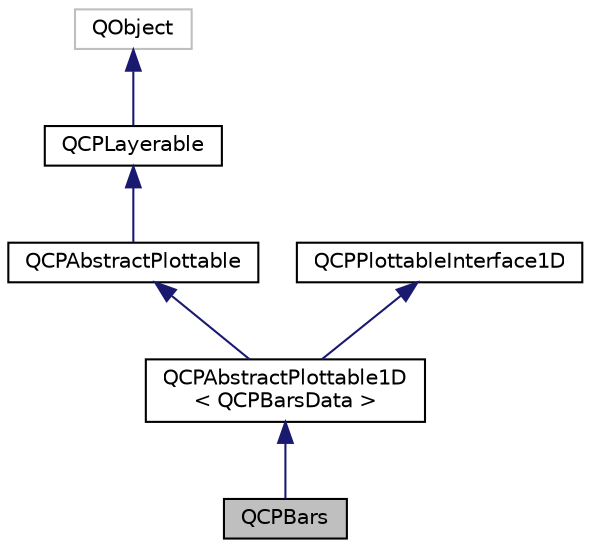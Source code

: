 digraph "QCPBars"
{
  edge [fontname="Helvetica",fontsize="10",labelfontname="Helvetica",labelfontsize="10"];
  node [fontname="Helvetica",fontsize="10",shape=record];
  Node0 [label="QCPBars",height=0.2,width=0.4,color="black", fillcolor="grey75", style="filled", fontcolor="black"];
  Node1 -> Node0 [dir="back",color="midnightblue",fontsize="10",style="solid",fontname="Helvetica"];
  Node1 [label="QCPAbstractPlottable1D\l\< QCPBarsData \>",height=0.2,width=0.4,color="black", fillcolor="white", style="filled",URL="$class_q_c_p_abstract_plottable1_d.html"];
  Node2 -> Node1 [dir="back",color="midnightblue",fontsize="10",style="solid",fontname="Helvetica"];
  Node2 [label="QCPAbstractPlottable",height=0.2,width=0.4,color="black", fillcolor="white", style="filled",URL="$class_q_c_p_abstract_plottable.html",tooltip="The abstract base class for all data representing objects in a plot. "];
  Node3 -> Node2 [dir="back",color="midnightblue",fontsize="10",style="solid",fontname="Helvetica"];
  Node3 [label="QCPLayerable",height=0.2,width=0.4,color="black", fillcolor="white", style="filled",URL="$class_q_c_p_layerable.html",tooltip="Base class for all drawable objects. "];
  Node4 -> Node3 [dir="back",color="midnightblue",fontsize="10",style="solid",fontname="Helvetica"];
  Node4 [label="QObject",height=0.2,width=0.4,color="grey75", fillcolor="white", style="filled"];
  Node5 -> Node1 [dir="back",color="midnightblue",fontsize="10",style="solid",fontname="Helvetica"];
  Node5 [label="QCPPlottableInterface1D",height=0.2,width=0.4,color="black", fillcolor="white", style="filled",URL="$class_q_c_p_plottable_interface1_d.html",tooltip="Defines an abstract interface for one-dimensional plottables. "];
}
